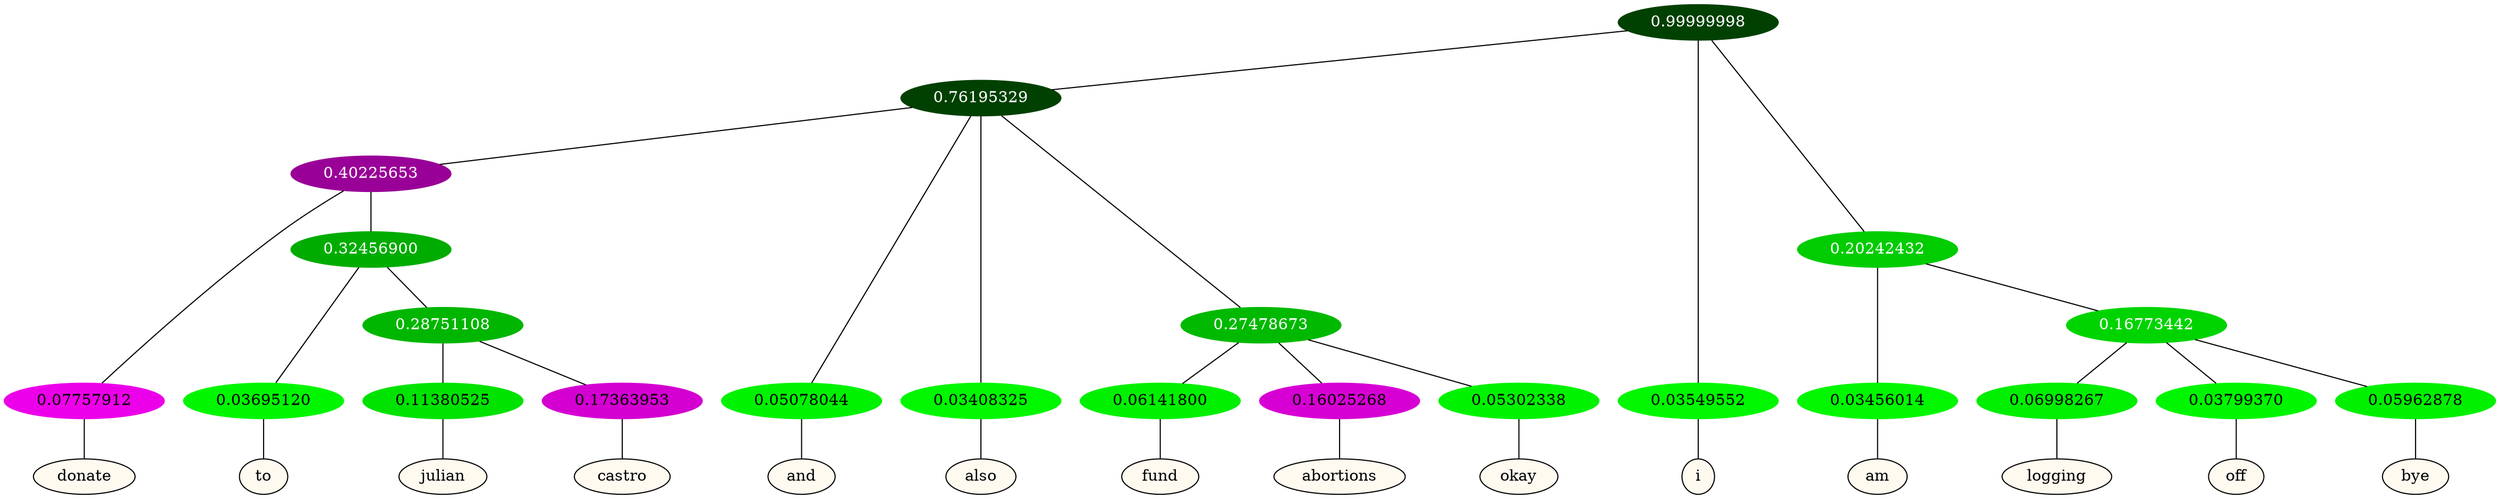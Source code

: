 graph {
	node [format=png height=0.15 nodesep=0.001 ordering=out overlap=prism overlap_scaling=0.01 ranksep=0.001 ratio=0.2 style=filled width=0.15]
	{
		rank=same
		a_w_10 [label=donate color=black fillcolor=floralwhite style="filled,solid"]
		a_w_18 [label=to color=black fillcolor=floralwhite style="filled,solid"]
		a_w_20 [label=julian color=black fillcolor=floralwhite style="filled,solid"]
		a_w_21 [label=castro color=black fillcolor=floralwhite style="filled,solid"]
		a_w_5 [label=and color=black fillcolor=floralwhite style="filled,solid"]
		a_w_6 [label=also color=black fillcolor=floralwhite style="filled,solid"]
		a_w_12 [label=fund color=black fillcolor=floralwhite style="filled,solid"]
		a_w_13 [label=abortions color=black fillcolor=floralwhite style="filled,solid"]
		a_w_14 [label=okay color=black fillcolor=floralwhite style="filled,solid"]
		a_w_2 [label=i color=black fillcolor=floralwhite style="filled,solid"]
		a_w_8 [label=am color=black fillcolor=floralwhite style="filled,solid"]
		a_w_15 [label=logging color=black fillcolor=floralwhite style="filled,solid"]
		a_w_16 [label=off color=black fillcolor=floralwhite style="filled,solid"]
		a_w_17 [label=bye color=black fillcolor=floralwhite style="filled,solid"]
	}
	a_n_10 -- a_w_10
	a_n_18 -- a_w_18
	a_n_20 -- a_w_20
	a_n_21 -- a_w_21
	a_n_5 -- a_w_5
	a_n_6 -- a_w_6
	a_n_12 -- a_w_12
	a_n_13 -- a_w_13
	a_n_14 -- a_w_14
	a_n_2 -- a_w_2
	a_n_8 -- a_w_8
	a_n_15 -- a_w_15
	a_n_16 -- a_w_16
	a_n_17 -- a_w_17
	{
		rank=same
		a_n_10 [label=0.07757912 color="0.835 1.000 0.922" fontcolor=black]
		a_n_18 [label=0.03695120 color="0.334 1.000 0.963" fontcolor=black]
		a_n_20 [label=0.11380525 color="0.334 1.000 0.886" fontcolor=black]
		a_n_21 [label=0.17363953 color="0.835 1.000 0.826" fontcolor=black]
		a_n_5 [label=0.05078044 color="0.334 1.000 0.949" fontcolor=black]
		a_n_6 [label=0.03408325 color="0.334 1.000 0.966" fontcolor=black]
		a_n_12 [label=0.06141800 color="0.334 1.000 0.939" fontcolor=black]
		a_n_13 [label=0.16025268 color="0.835 1.000 0.840" fontcolor=black]
		a_n_14 [label=0.05302338 color="0.334 1.000 0.947" fontcolor=black]
		a_n_2 [label=0.03549552 color="0.334 1.000 0.965" fontcolor=black]
		a_n_8 [label=0.03456014 color="0.334 1.000 0.965" fontcolor=black]
		a_n_15 [label=0.06998267 color="0.334 1.000 0.930" fontcolor=black]
		a_n_16 [label=0.03799370 color="0.334 1.000 0.962" fontcolor=black]
		a_n_17 [label=0.05962878 color="0.334 1.000 0.940" fontcolor=black]
	}
	a_n_0 [label=0.99999998 color="0.334 1.000 0.250" fontcolor=grey99]
	a_n_1 [label=0.76195329 color="0.334 1.000 0.250" fontcolor=grey99]
	a_n_0 -- a_n_1
	a_n_0 -- a_n_2
	a_n_3 [label=0.20242432 color="0.334 1.000 0.798" fontcolor=grey99]
	a_n_0 -- a_n_3
	a_n_4 [label=0.40225653 color="0.835 1.000 0.598" fontcolor=grey99]
	a_n_1 -- a_n_4
	a_n_1 -- a_n_5
	a_n_1 -- a_n_6
	a_n_7 [label=0.27478673 color="0.334 1.000 0.725" fontcolor=grey99]
	a_n_1 -- a_n_7
	a_n_3 -- a_n_8
	a_n_9 [label=0.16773442 color="0.334 1.000 0.832" fontcolor=grey99]
	a_n_3 -- a_n_9
	a_n_4 -- a_n_10
	a_n_11 [label=0.32456900 color="0.334 1.000 0.675" fontcolor=grey99]
	a_n_4 -- a_n_11
	a_n_7 -- a_n_12
	a_n_7 -- a_n_13
	a_n_7 -- a_n_14
	a_n_9 -- a_n_15
	a_n_9 -- a_n_16
	a_n_9 -- a_n_17
	a_n_11 -- a_n_18
	a_n_19 [label=0.28751108 color="0.334 1.000 0.712" fontcolor=grey99]
	a_n_11 -- a_n_19
	a_n_19 -- a_n_20
	a_n_19 -- a_n_21
}
